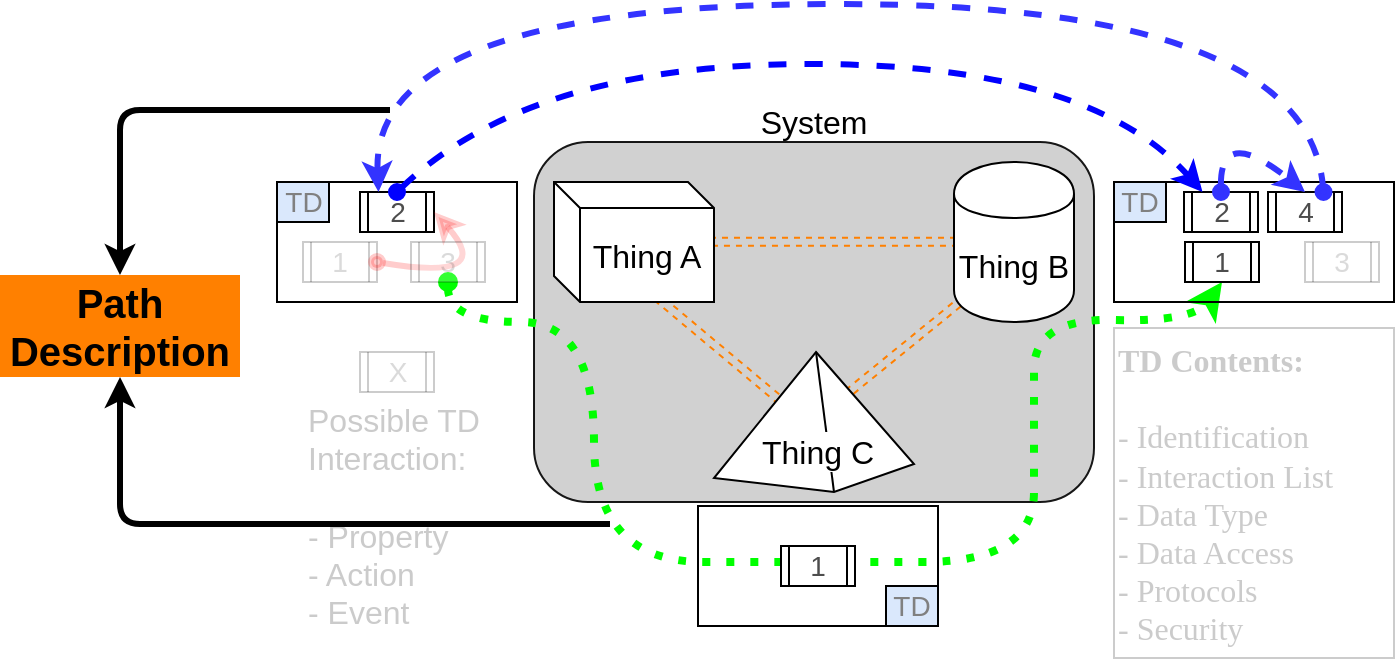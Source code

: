 <mxfile userAgent="Mozilla/5.0 (X11; Linux x86_64) AppleWebKit/537.36 (KHTML, like Gecko) draw.io/6.8.0 Chrome/59.0.307.115 Electron/1.8.6 Safari/537.36" version="9.1.2" editor="www.draw.io" type="device"><diagram id="fff8287a-3aae-7ce4-7255-13b6f128ee0f" name="Page-1"><mxGraphModel dx="1439" dy="632" grid="1" gridSize="10" guides="1" tooltips="1" connect="1" arrows="1" fold="1" page="0" pageScale="1" pageWidth="565" pageHeight="380" background="#ffffff" math="0" shadow="0"><root><mxCell id="0"/><mxCell id="1" parent="0"/><mxCell id="8" value="" style="rounded=1;whiteSpace=wrap;html=1;shadow=0;strokeColor=#000000;strokeWidth=1;fillColor=#CCCCCC;fontSize=14;fontColor=#3333FF;align=center;textOpacity=80;opacity=90;" parent="1" vertex="1"><mxGeometry x="132" y="119" width="280" height="180" as="geometry"/></mxCell><mxCell id="10" value="" style="endArrow=none;dashed=1;html=1;strokeColor=#FF8000;fontSize=14;fontColor=#3333FF;entryX=0.5;entryY=0.8;shape=link;entryPerimeter=0;exitX=0.5;exitY=0;textOpacity=20;" parent="1" source="27" target="2" edge="1"><mxGeometry width="50" height="50" relative="1" as="geometry"><mxPoint x="254" y="245" as="sourcePoint"/><mxPoint x="199.922" y="201.019" as="targetPoint"/></mxGeometry></mxCell><mxCell id="14" value="" style="endArrow=none;dashed=1;html=1;strokeColor=#FF8000;fontSize=14;fontColor=#000000;entryX=0.5;entryY=0.6;entryPerimeter=0;shape=link;exitX=0.379;exitY=-0.027;exitPerimeter=0;" parent="1" source="27" target="3" edge="1"><mxGeometry width="50" height="50" relative="1" as="geometry"><mxPoint x="292" y="244" as="sourcePoint"/><mxPoint x="342" y="204" as="targetPoint"/></mxGeometry></mxCell><mxCell id="9" value="" style="endArrow=none;dashed=1;html=1;strokeColor=#FF8000;fontSize=14;fontColor=#3333FF;entryX=0.833;entryY=0.499;exitX=0.375;exitY=0.499;shape=link;exitPerimeter=0;entryPerimeter=0;" parent="1" source="2" target="3" edge="1"><mxGeometry width="50" height="50" relative="1" as="geometry"><mxPoint x="223.922" y="168.922" as="sourcePoint"/><mxPoint x="343.922" y="168.922" as="targetPoint"/></mxGeometry></mxCell><mxCell id="17" value="" style="rounded=0;whiteSpace=wrap;html=1;shadow=0;strokeColor=#000000;strokeWidth=1;fillColor=none;fontSize=14;fontColor=#000000;align=center;" parent="1" vertex="1"><mxGeometry x="3.5" y="139" width="120" height="60" as="geometry"/></mxCell><mxCell id="42" value="" style="curved=1;endArrow=classic;html=1;strokeColor=#00FF00;fontSize=14;fontColor=#000000;entryX=0.5;entryY=1;exitX=0.5;exitY=1;dashed=1;dashPattern=1 2;strokeWidth=4;startArrow=oval;startFill=1;" parent="1" source="21" target="35" edge="1"><mxGeometry width="50" height="50" relative="1" as="geometry"><mxPoint x="74.714" y="189.143" as="sourcePoint"/><mxPoint x="497.571" y="189.143" as="targetPoint"/><Array as="points"><mxPoint x="89" y="209"/><mxPoint x="162" y="209"/><mxPoint x="162" y="329"/><mxPoint x="272" y="329"/><mxPoint x="382" y="329"/><mxPoint x="382" y="259"/><mxPoint x="382" y="207"/><mxPoint x="462" y="209"/></Array></mxGeometry></mxCell><mxCell id="2" value="&lt;font color=&quot;#000000&quot; style=&quot;font-size: 16px;&quot;&gt;Thing A&lt;/font&gt;" style="shape=cube;whiteSpace=wrap;html=1;boundedLbl=1;shadow=0;strokeColor=#000000;strokeWidth=1;fillColor=#ffffff;fontSize=16;fontColor=#3333FF;align=center;size=13;" parent="1" vertex="1"><mxGeometry x="142" y="139" width="80" height="60" as="geometry"/></mxCell><mxCell id="3" value="&lt;font color=&quot;#000000&quot; style=&quot;font-size: 16px;&quot;&gt;Thing B&lt;/font&gt;" style="shape=cylinder;whiteSpace=wrap;html=1;boundedLbl=1;shadow=0;strokeColor=#000000;strokeWidth=1;fillColor=#ffffff;fontSize=16;fontColor=#3333FF;align=center;" parent="1" vertex="1"><mxGeometry x="342" y="129" width="60" height="80" as="geometry"/></mxCell><mxCell id="5" value="" style="verticalLabelPosition=bottom;verticalAlign=top;html=1;shape=mxgraph.basic.pyramid;dx1=0.51;dx2=0.6;dy1=0.9;dy2=0.8;shadow=0;strokeColor=#000000;strokeWidth=1;fillColor=#ffffff;fontSize=14;fontColor=#3333FF;align=center;" parent="1" vertex="1"><mxGeometry x="222" y="224" width="100" height="70" as="geometry"/></mxCell><mxCell id="16" value="TD" style="text;html=1;strokeColor=#000000;fillColor=#dae8fc;align=center;verticalAlign=middle;whiteSpace=wrap;rounded=0;shadow=0;fontSize=14;fontColor=#808080;" parent="1" vertex="1"><mxGeometry x="3.5" y="139" width="26" height="20" as="geometry"/></mxCell><mxCell id="19" value="1" style="shape=process;whiteSpace=wrap;html=1;shadow=0;strokeColor=#000000;strokeWidth=1;fillColor=none;fontSize=14;fontColor=#4D4D4D;align=center;textOpacity=20;opacity=20;" parent="1" vertex="1"><mxGeometry x="16.5" y="169" width="37" height="20" as="geometry"/></mxCell><mxCell id="20" value="2" style="shape=process;whiteSpace=wrap;html=1;shadow=0;strokeColor=#000000;strokeWidth=1;fillColor=none;fontSize=14;fontColor=#4D4D4D;align=center;" parent="1" vertex="1"><mxGeometry x="45" y="144" width="37" height="20" as="geometry"/></mxCell><mxCell id="24" value="X" style="shape=process;whiteSpace=wrap;html=1;shadow=0;strokeColor=#000000;strokeWidth=1;fillColor=none;fontSize=14;fontColor=#4D4D4D;align=center;textOpacity=20;opacity=20;" parent="1" vertex="1"><mxGeometry x="45" y="224" width="37" height="20" as="geometry"/></mxCell><mxCell id="26" value="&lt;font style=&quot;font-size: 16px;&quot;&gt;&lt;span style=&quot;font-size: 16px;&quot;&gt;Possible TD Interaction:&lt;/span&gt;&lt;br style=&quot;font-size: 16px;&quot;&gt;&lt;font style=&quot;font-size: 16px;&quot; color=&quot;#ffffff&quot;&gt;asda&lt;/font&gt;&lt;br style=&quot;font-size: 16px;&quot;&gt;&lt;span style=&quot;font-size: 16px;&quot;&gt;- Property&lt;/span&gt;&lt;br style=&quot;font-size: 16px;&quot;&gt;&lt;span style=&quot;font-size: 16px;&quot;&gt;- Action&lt;/span&gt;&lt;br style=&quot;font-size: 16px;&quot;&gt;&lt;span style=&quot;font-size: 16px;&quot;&gt;- Event&lt;/span&gt;&lt;/font&gt;&lt;br style=&quot;font-size: 16px;&quot;&gt;" style="text;html=1;strokeColor=none;fillColor=none;align=left;verticalAlign=middle;whiteSpace=wrap;rounded=0;shadow=0;fontSize=16;fontColor=#000000;textOpacity=20;" parent="1" vertex="1"><mxGeometry x="16.5" y="251" width="120" height="110" as="geometry"/></mxCell><mxCell id="27" value="Thing C" style="text;html=1;strokeColor=none;fillColor=#ffffff;align=center;verticalAlign=middle;whiteSpace=wrap;rounded=1;shadow=0;fontSize=16;fontColor=#000000;" parent="1" vertex="1"><mxGeometry x="240" y="264" width="68" height="20" as="geometry"/></mxCell><mxCell id="28" value="" style="rounded=0;whiteSpace=wrap;html=1;shadow=0;strokeColor=#000000;strokeWidth=1;fillColor=none;fontSize=14;fontColor=#000000;align=center;" parent="1" vertex="1"><mxGeometry x="214" y="301" width="120" height="60" as="geometry"/></mxCell><mxCell id="29" value="TD" style="text;html=1;strokeColor=#000000;fillColor=#dae8fc;align=center;verticalAlign=middle;whiteSpace=wrap;rounded=0;shadow=0;fontSize=14;fontColor=#808080;" parent="1" vertex="1"><mxGeometry x="308" y="341" width="26" height="20" as="geometry"/></mxCell><mxCell id="30" value="1" style="shape=process;whiteSpace=wrap;html=1;shadow=0;strokeColor=#000000;strokeWidth=1;fillColor=#ffffff;fontSize=14;fontColor=#4D4D4D;align=center;" parent="1" vertex="1"><mxGeometry x="255.5" y="321" width="37" height="20" as="geometry"/></mxCell><mxCell id="33" value="" style="rounded=0;whiteSpace=wrap;html=1;shadow=0;strokeColor=#000000;strokeWidth=1;fillColor=none;fontSize=14;fontColor=#000000;align=center;" parent="1" vertex="1"><mxGeometry x="422" y="139" width="140" height="60" as="geometry"/></mxCell><mxCell id="34" value="TD" style="text;html=1;strokeColor=#000000;fillColor=#dae8fc;align=center;verticalAlign=middle;whiteSpace=wrap;rounded=0;shadow=0;fontSize=14;fontColor=#808080;" parent="1" vertex="1"><mxGeometry x="422" y="139" width="26" height="20" as="geometry"/></mxCell><mxCell id="35" value="1" style="shape=process;whiteSpace=wrap;html=1;shadow=0;strokeColor=#000000;strokeWidth=1;fillColor=none;fontSize=14;fontColor=#4D4D4D;align=center;" parent="1" vertex="1"><mxGeometry x="457.5" y="169" width="37" height="20" as="geometry"/></mxCell><mxCell id="37" value="3" style="shape=process;whiteSpace=wrap;html=1;shadow=0;strokeColor=#000000;strokeWidth=1;fillColor=none;fontSize=14;fontColor=#4D4D4D;align=center;opacity=20;textOpacity=20;" parent="1" vertex="1"><mxGeometry x="517.5" y="169" width="37" height="20" as="geometry"/></mxCell><mxCell id="36" value="2" style="shape=process;whiteSpace=wrap;html=1;shadow=0;strokeColor=#000000;strokeWidth=1;fillColor=#ffffff;fontSize=14;fontColor=#4D4D4D;align=center;" parent="1" vertex="1"><mxGeometry x="457" y="144" width="37" height="20" as="geometry"/></mxCell><mxCell id="38" value="4" style="shape=process;whiteSpace=wrap;html=1;shadow=0;strokeColor=#000000;strokeWidth=1;fillColor=#ffffff;fontSize=14;fontColor=#4D4D4D;align=center;" parent="1" vertex="1"><mxGeometry x="499" y="144" width="37" height="20" as="geometry"/></mxCell><mxCell id="45" value="" style="curved=1;endArrow=classic;html=1;strokeColor=#0000FF;fontSize=14;fontColor=#000000;exitX=0.5;exitY=0;entryX=0.25;entryY=0;dashed=1;strokeWidth=3;startArrow=oval;startFill=1;" parent="1" source="20" target="36" edge="1"><mxGeometry width="50" height="50" relative="1" as="geometry"><mxPoint x="52" y="119" as="sourcePoint"/><mxPoint x="102" y="69" as="targetPoint"/><Array as="points"><mxPoint x="130" y="80"/><mxPoint x="410" y="80"/></Array></mxGeometry></mxCell><mxCell id="46" value="" style="curved=1;endArrow=classic;html=1;strokeColor=#3333FF;fontSize=14;fontColor=#000000;exitX=0.5;exitY=0;entryX=0.5;entryY=0;dashed=1;strokeWidth=3;startArrow=oval;startFill=1;textOpacity=20;" parent="1" source="36" target="38" edge="1"><mxGeometry width="50" height="50" relative="1" as="geometry"><mxPoint x="492" y="99" as="sourcePoint"/><mxPoint x="542" y="49" as="targetPoint"/><Array as="points"><mxPoint x="475" y="110"/></Array></mxGeometry></mxCell><mxCell id="47" value="" style="curved=1;endArrow=oval;html=1;strokeColor=#3333FF;fontSize=14;fontColor=#000000;exitX=0.25;exitY=0;startArrow=classic;startFill=1;endFill=1;dashed=1;strokeWidth=3;entryX=0.75;entryY=0;" parent="1" source="20" target="38" edge="1"><mxGeometry width="50" height="50" relative="1" as="geometry"><mxPoint x="112" y="59" as="sourcePoint"/><mxPoint x="518" y="144" as="targetPoint"/><Array as="points"><mxPoint x="50" y="50"/><mxPoint x="518" y="50"/></Array></mxGeometry></mxCell><mxCell id="62" value="&lt;span style=&quot;font-size: 16px&quot;&gt;&lt;font face=&quot;Times New Roman&quot; style=&quot;font-size: 16px&quot;&gt;&lt;b&gt;TD Contents:&lt;br&gt;&lt;/b&gt;&lt;font color=&quot;#ffffff&quot; style=&quot;font-size: 16px&quot;&gt;asd&lt;/font&gt;&lt;br&gt;- Identification&lt;br&gt;- Interaction List&lt;br&gt;- Data Type&lt;br&gt;- Data Access&lt;br&gt;- Protocols&lt;br&gt;- Security&amp;nbsp;&lt;/font&gt;&lt;br&gt;&lt;/span&gt;" style="text;html=1;strokeColor=#000000;fillColor=none;align=left;verticalAlign=top;whiteSpace=wrap;rounded=0;shadow=0;glass=0;fontSize=14;fontColor=#000000;opacity=20;textOpacity=20;" parent="1" vertex="1"><mxGeometry x="422" y="212" width="140" height="165" as="geometry"/></mxCell><mxCell id="63" value="System" style="text;html=1;strokeColor=none;fillColor=none;align=center;verticalAlign=middle;whiteSpace=wrap;rounded=0;dashed=1;fontSize=16;" parent="1" vertex="1"><mxGeometry x="232" y="99" width="80" height="20" as="geometry"/></mxCell><mxCell id="39" value="" style="curved=1;endArrow=classic;html=1;strokeColor=#FF0000;fontSize=14;fontColor=#000000;entryX=1;entryY=0.5;exitX=1;exitY=0.5;endFill=1;strokeWidth=3;startArrow=oval;startFill=1;textOpacity=20;opacity=20;" parent="1" source="19" target="20" edge="1"><mxGeometry width="50" height="50" relative="1" as="geometry"><mxPoint x="-8.5" y="254" as="sourcePoint"/><mxPoint x="41.5" y="204" as="targetPoint"/><Array as="points"><mxPoint x="113.5" y="189"/></Array></mxGeometry></mxCell><mxCell id="21" value="3" style="shape=process;whiteSpace=wrap;html=1;shadow=0;strokeColor=#000000;strokeWidth=1;fillColor=#ffffff;fontSize=14;fontColor=#4D4D4D;align=center;textOpacity=20;opacity=20;" parent="1" vertex="1"><mxGeometry x="70.5" y="169" width="37" height="20" as="geometry"/></mxCell><mxCell id="64" value="" style="endArrow=classic;html=1;strokeColor=#000000;strokeWidth=3;entryX=0.5;entryY=0;" edge="1" parent="1" target="66"><mxGeometry width="50" height="50" relative="1" as="geometry"><mxPoint x="60" y="103" as="sourcePoint"/><mxPoint x="-70" y="180" as="targetPoint"/><Array as="points"><mxPoint x="-75" y="103"/></Array></mxGeometry></mxCell><mxCell id="65" value="" style="endArrow=classic;html=1;strokeColor=#000000;strokeWidth=3;entryX=0.5;entryY=1;" edge="1" parent="1" target="66"><mxGeometry width="50" height="50" relative="1" as="geometry"><mxPoint x="170" y="310" as="sourcePoint"/><mxPoint x="-70" y="230" as="targetPoint"/><Array as="points"><mxPoint x="-75" y="310"/></Array></mxGeometry></mxCell><mxCell id="66" value="Path Description" style="text;html=1;strokeColor=none;fillColor=#FF8000;align=center;verticalAlign=middle;whiteSpace=wrap;rounded=0;fontStyle=1;fontSize=20;" vertex="1" parent="1"><mxGeometry x="-135" y="185.5" width="120" height="51" as="geometry"/></mxCell></root></mxGraphModel></diagram></mxfile>